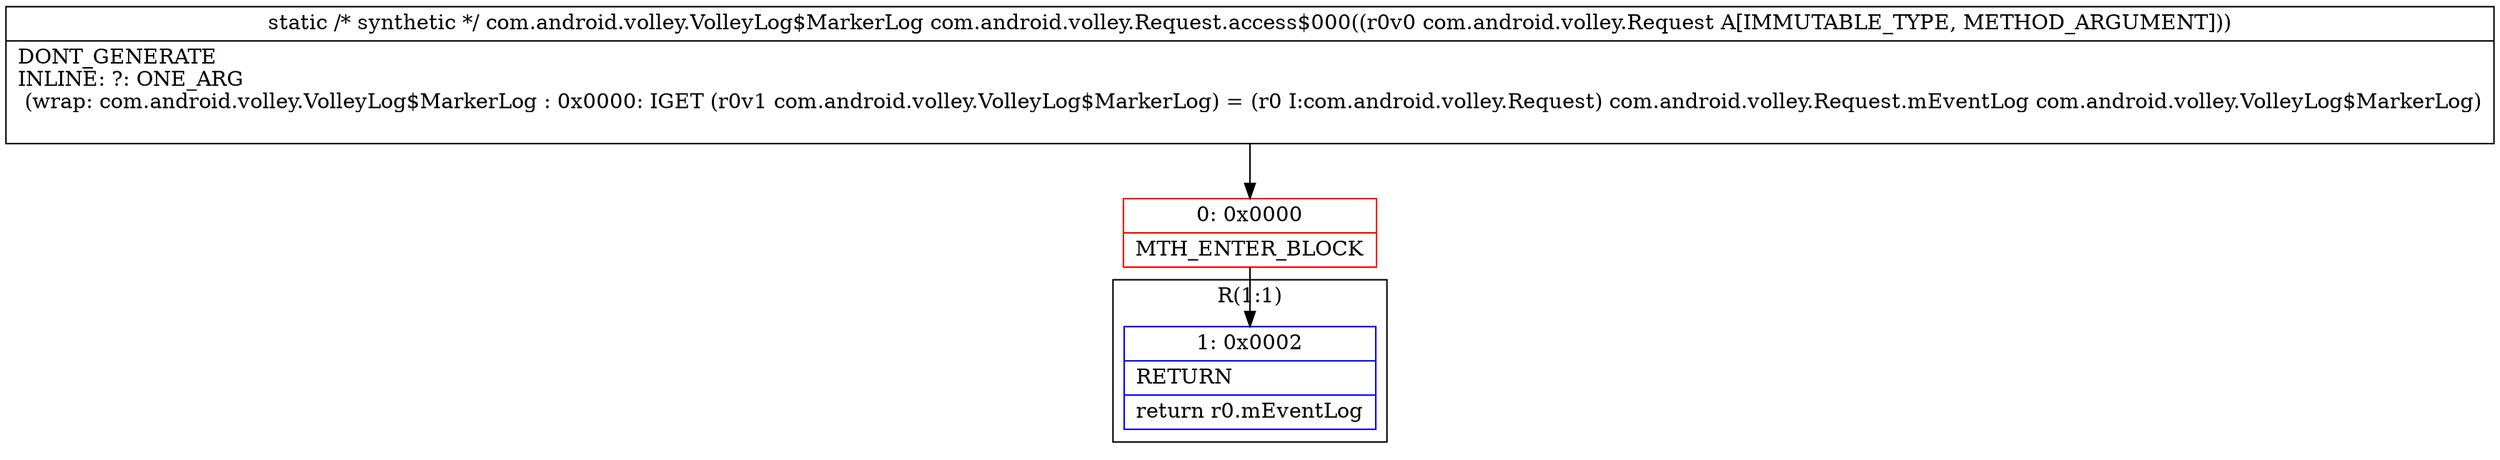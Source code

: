 digraph "CFG forcom.android.volley.Request.access$000(Lcom\/android\/volley\/Request;)Lcom\/android\/volley\/VolleyLog$MarkerLog;" {
subgraph cluster_Region_1720059400 {
label = "R(1:1)";
node [shape=record,color=blue];
Node_1 [shape=record,label="{1\:\ 0x0002|RETURN\l|return r0.mEventLog\l}"];
}
Node_0 [shape=record,color=red,label="{0\:\ 0x0000|MTH_ENTER_BLOCK\l}"];
MethodNode[shape=record,label="{static \/* synthetic *\/ com.android.volley.VolleyLog$MarkerLog com.android.volley.Request.access$000((r0v0 com.android.volley.Request A[IMMUTABLE_TYPE, METHOD_ARGUMENT]))  | DONT_GENERATE\lINLINE: ?: ONE_ARG  \l  (wrap: com.android.volley.VolleyLog$MarkerLog : 0x0000: IGET  (r0v1 com.android.volley.VolleyLog$MarkerLog) = (r0 I:com.android.volley.Request) com.android.volley.Request.mEventLog com.android.volley.VolleyLog$MarkerLog)\l\l}"];
MethodNode -> Node_0;
Node_0 -> Node_1;
}

